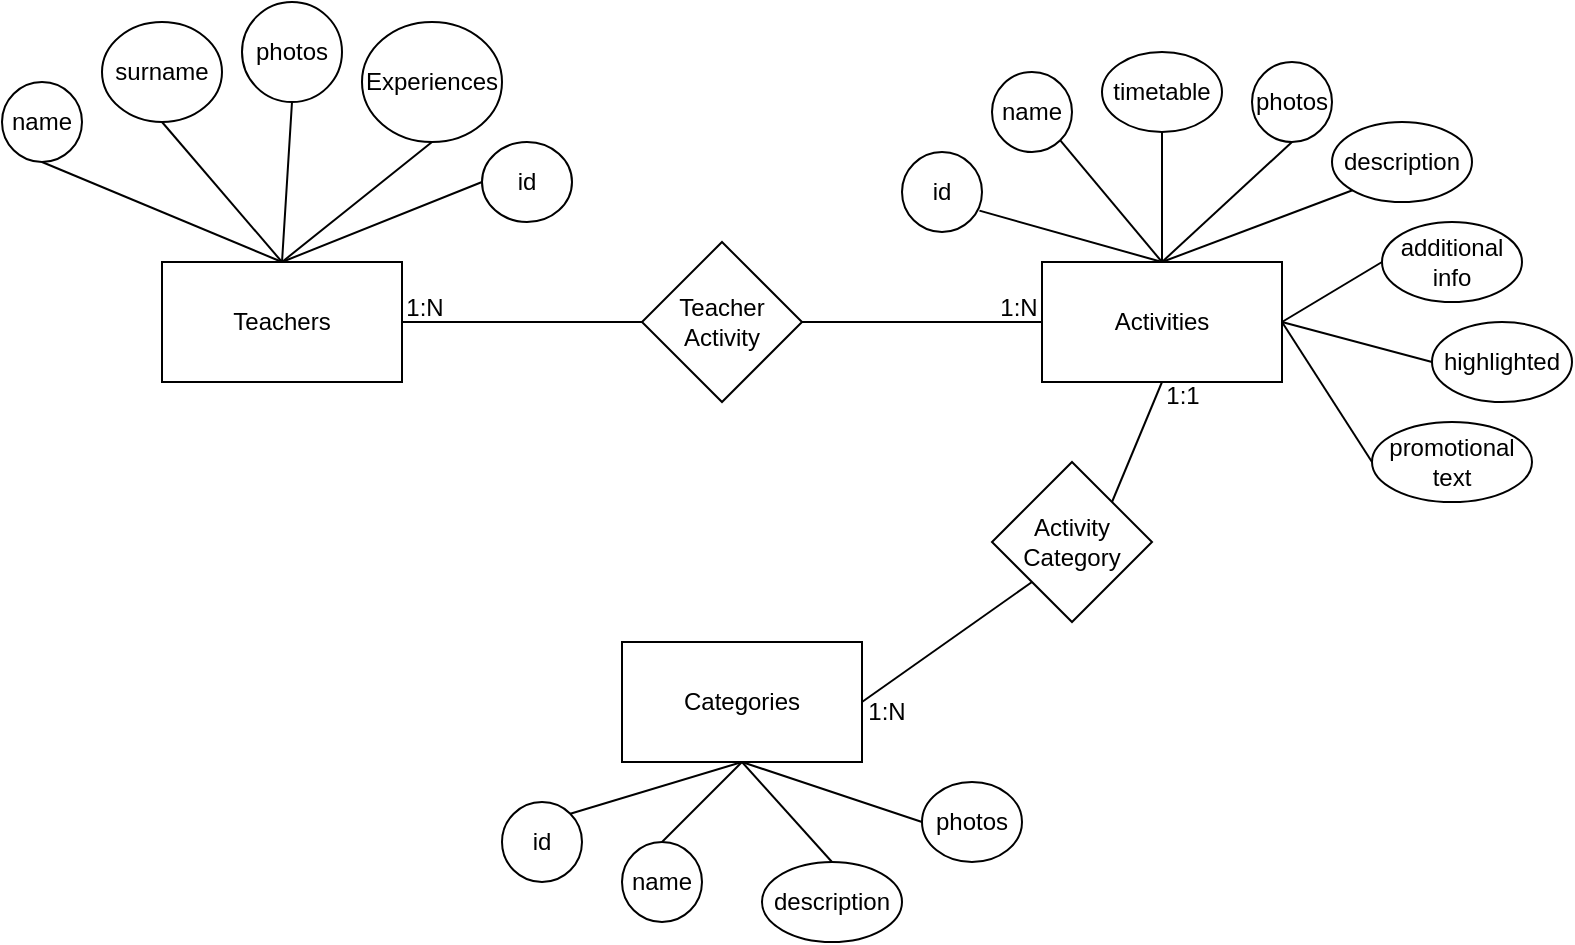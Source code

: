 <mxfile version="26.2.2">
  <diagram id="R2lEEEUBdFMjLlhIrx00" name="Page-1">
    <mxGraphModel dx="1027" dy="516" grid="1" gridSize="10" guides="1" tooltips="1" connect="1" arrows="1" fold="1" page="1" pageScale="1" pageWidth="850" pageHeight="1100" math="0" shadow="0" extFonts="Permanent Marker^https://fonts.googleapis.com/css?family=Permanent+Marker">
      <root>
        <mxCell id="0" />
        <mxCell id="1" parent="0" />
        <mxCell id="-WGrOQ5jGQ6HtvXAm8pc-1" value="Teachers" style="rounded=0;whiteSpace=wrap;html=1;" parent="1" vertex="1">
          <mxGeometry x="90" y="140" width="120" height="60" as="geometry" />
        </mxCell>
        <mxCell id="-WGrOQ5jGQ6HtvXAm8pc-2" value="Activities" style="rounded=0;whiteSpace=wrap;html=1;" parent="1" vertex="1">
          <mxGeometry x="530" y="140" width="120" height="60" as="geometry" />
        </mxCell>
        <mxCell id="-WGrOQ5jGQ6HtvXAm8pc-3" value="Categories" style="rounded=0;whiteSpace=wrap;html=1;" parent="1" vertex="1">
          <mxGeometry x="320" y="330" width="120" height="60" as="geometry" />
        </mxCell>
        <mxCell id="-WGrOQ5jGQ6HtvXAm8pc-4" value="photos" style="ellipse;whiteSpace=wrap;html=1;" parent="1" vertex="1">
          <mxGeometry x="130" y="10" width="50" height="50" as="geometry" />
        </mxCell>
        <mxCell id="-WGrOQ5jGQ6HtvXAm8pc-5" value="name" style="ellipse;whiteSpace=wrap;html=1;" parent="1" vertex="1">
          <mxGeometry x="10" y="50" width="40" height="40" as="geometry" />
        </mxCell>
        <mxCell id="-WGrOQ5jGQ6HtvXAm8pc-6" value="surname" style="ellipse;whiteSpace=wrap;html=1;" parent="1" vertex="1">
          <mxGeometry x="60" y="20" width="60" height="50" as="geometry" />
        </mxCell>
        <mxCell id="-WGrOQ5jGQ6HtvXAm8pc-7" value="Experiences" style="ellipse;whiteSpace=wrap;html=1;" parent="1" vertex="1">
          <mxGeometry x="190" y="20" width="70" height="60" as="geometry" />
        </mxCell>
        <mxCell id="-WGrOQ5jGQ6HtvXAm8pc-9" value="" style="endArrow=none;html=1;rounded=0;entryX=0.5;entryY=1;entryDx=0;entryDy=0;exitX=0.5;exitY=0;exitDx=0;exitDy=0;" parent="1" source="-WGrOQ5jGQ6HtvXAm8pc-1" target="-WGrOQ5jGQ6HtvXAm8pc-5" edge="1">
          <mxGeometry width="50" height="50" relative="1" as="geometry">
            <mxPoint x="40" y="150" as="sourcePoint" />
            <mxPoint x="90" y="100" as="targetPoint" />
          </mxGeometry>
        </mxCell>
        <mxCell id="-WGrOQ5jGQ6HtvXAm8pc-10" value="" style="endArrow=none;html=1;rounded=0;entryX=0.5;entryY=1;entryDx=0;entryDy=0;exitX=0.5;exitY=0;exitDx=0;exitDy=0;" parent="1" source="-WGrOQ5jGQ6HtvXAm8pc-1" target="-WGrOQ5jGQ6HtvXAm8pc-6" edge="1">
          <mxGeometry width="50" height="50" relative="1" as="geometry">
            <mxPoint x="160" y="150" as="sourcePoint" />
            <mxPoint x="60" y="100" as="targetPoint" />
          </mxGeometry>
        </mxCell>
        <mxCell id="-WGrOQ5jGQ6HtvXAm8pc-11" value="" style="endArrow=none;html=1;rounded=0;entryX=0.5;entryY=1;entryDx=0;entryDy=0;exitX=0.5;exitY=0;exitDx=0;exitDy=0;" parent="1" source="-WGrOQ5jGQ6HtvXAm8pc-1" target="-WGrOQ5jGQ6HtvXAm8pc-4" edge="1">
          <mxGeometry width="50" height="50" relative="1" as="geometry">
            <mxPoint x="170" y="160" as="sourcePoint" />
            <mxPoint x="70" y="110" as="targetPoint" />
          </mxGeometry>
        </mxCell>
        <mxCell id="-WGrOQ5jGQ6HtvXAm8pc-12" value="" style="endArrow=none;html=1;rounded=0;entryX=0.5;entryY=1;entryDx=0;entryDy=0;exitX=0.5;exitY=0;exitDx=0;exitDy=0;" parent="1" source="-WGrOQ5jGQ6HtvXAm8pc-1" target="-WGrOQ5jGQ6HtvXAm8pc-7" edge="1">
          <mxGeometry width="50" height="50" relative="1" as="geometry">
            <mxPoint x="180" y="170" as="sourcePoint" />
            <mxPoint x="80" y="120" as="targetPoint" />
          </mxGeometry>
        </mxCell>
        <mxCell id="-WGrOQ5jGQ6HtvXAm8pc-13" value="id" style="ellipse;whiteSpace=wrap;html=1;" parent="1" vertex="1">
          <mxGeometry x="250" y="80" width="45" height="40" as="geometry" />
        </mxCell>
        <mxCell id="-WGrOQ5jGQ6HtvXAm8pc-14" value="" style="endArrow=none;html=1;rounded=0;entryX=0;entryY=0.5;entryDx=0;entryDy=0;exitX=0.5;exitY=0;exitDx=0;exitDy=0;" parent="1" source="-WGrOQ5jGQ6HtvXAm8pc-1" target="-WGrOQ5jGQ6HtvXAm8pc-13" edge="1">
          <mxGeometry width="50" height="50" relative="1" as="geometry">
            <mxPoint x="160" y="150" as="sourcePoint" />
            <mxPoint x="275" y="80" as="targetPoint" />
          </mxGeometry>
        </mxCell>
        <mxCell id="-WGrOQ5jGQ6HtvXAm8pc-16" value="id" style="ellipse;whiteSpace=wrap;html=1;" parent="1" vertex="1">
          <mxGeometry x="460" y="85" width="40" height="40" as="geometry" />
        </mxCell>
        <mxCell id="-WGrOQ5jGQ6HtvXAm8pc-17" value="name" style="ellipse;whiteSpace=wrap;html=1;" parent="1" vertex="1">
          <mxGeometry x="505" y="45" width="40" height="40" as="geometry" />
        </mxCell>
        <mxCell id="-WGrOQ5jGQ6HtvXAm8pc-18" value="timetable" style="ellipse;whiteSpace=wrap;html=1;" parent="1" vertex="1">
          <mxGeometry x="560" y="35" width="60" height="40" as="geometry" />
        </mxCell>
        <mxCell id="-WGrOQ5jGQ6HtvXAm8pc-19" value="description" style="ellipse;whiteSpace=wrap;html=1;" parent="1" vertex="1">
          <mxGeometry x="675" y="70" width="70" height="40" as="geometry" />
        </mxCell>
        <mxCell id="-WGrOQ5jGQ6HtvXAm8pc-20" value="photos" style="ellipse;whiteSpace=wrap;html=1;" parent="1" vertex="1">
          <mxGeometry x="635" y="40" width="40" height="40" as="geometry" />
        </mxCell>
        <mxCell id="-WGrOQ5jGQ6HtvXAm8pc-21" value="additional&lt;div&gt;info&lt;/div&gt;" style="ellipse;whiteSpace=wrap;html=1;" parent="1" vertex="1">
          <mxGeometry x="700" y="120" width="70" height="40" as="geometry" />
        </mxCell>
        <mxCell id="-WGrOQ5jGQ6HtvXAm8pc-22" value="highlighted" style="ellipse;whiteSpace=wrap;html=1;" parent="1" vertex="1">
          <mxGeometry x="725" y="170" width="70" height="40" as="geometry" />
        </mxCell>
        <mxCell id="-WGrOQ5jGQ6HtvXAm8pc-24" value="promotional&lt;div&gt;text&lt;/div&gt;" style="ellipse;whiteSpace=wrap;html=1;" parent="1" vertex="1">
          <mxGeometry x="695" y="220" width="80" height="40" as="geometry" />
        </mxCell>
        <mxCell id="-WGrOQ5jGQ6HtvXAm8pc-25" value="id" style="ellipse;whiteSpace=wrap;html=1;" parent="1" vertex="1">
          <mxGeometry x="260" y="410" width="40" height="40" as="geometry" />
        </mxCell>
        <mxCell id="-WGrOQ5jGQ6HtvXAm8pc-26" value="name" style="ellipse;whiteSpace=wrap;html=1;" parent="1" vertex="1">
          <mxGeometry x="320" y="430" width="40" height="40" as="geometry" />
        </mxCell>
        <mxCell id="-WGrOQ5jGQ6HtvXAm8pc-27" value="description" style="ellipse;whiteSpace=wrap;html=1;" parent="1" vertex="1">
          <mxGeometry x="390" y="440" width="70" height="40" as="geometry" />
        </mxCell>
        <mxCell id="-WGrOQ5jGQ6HtvXAm8pc-28" value="photos" style="ellipse;whiteSpace=wrap;html=1;" parent="1" vertex="1">
          <mxGeometry x="470" y="400" width="50" height="40" as="geometry" />
        </mxCell>
        <mxCell id="-WGrOQ5jGQ6HtvXAm8pc-29" value="Teacher&lt;div&gt;Activity&lt;/div&gt;" style="rhombus;whiteSpace=wrap;html=1;" parent="1" vertex="1">
          <mxGeometry x="330" y="130" width="80" height="80" as="geometry" />
        </mxCell>
        <mxCell id="-WGrOQ5jGQ6HtvXAm8pc-31" value="Activity&lt;div&gt;Category&lt;/div&gt;" style="rhombus;whiteSpace=wrap;html=1;" parent="1" vertex="1">
          <mxGeometry x="505" y="240" width="80" height="80" as="geometry" />
        </mxCell>
        <mxCell id="-WGrOQ5jGQ6HtvXAm8pc-33" value="" style="endArrow=none;html=1;rounded=0;entryX=0;entryY=0.5;entryDx=0;entryDy=0;exitX=1;exitY=0.5;exitDx=0;exitDy=0;" parent="1" source="-WGrOQ5jGQ6HtvXAm8pc-1" target="-WGrOQ5jGQ6HtvXAm8pc-29" edge="1">
          <mxGeometry width="50" height="50" relative="1" as="geometry">
            <mxPoint x="160" y="150" as="sourcePoint" />
            <mxPoint x="165" y="70" as="targetPoint" />
          </mxGeometry>
        </mxCell>
        <mxCell id="-WGrOQ5jGQ6HtvXAm8pc-34" value="" style="endArrow=none;html=1;rounded=0;entryX=0;entryY=0.5;entryDx=0;entryDy=0;exitX=1;exitY=0.5;exitDx=0;exitDy=0;" parent="1" source="-WGrOQ5jGQ6HtvXAm8pc-29" target="-WGrOQ5jGQ6HtvXAm8pc-2" edge="1">
          <mxGeometry width="50" height="50" relative="1" as="geometry">
            <mxPoint x="430" y="190" as="sourcePoint" />
            <mxPoint x="340" y="180" as="targetPoint" />
          </mxGeometry>
        </mxCell>
        <mxCell id="-WGrOQ5jGQ6HtvXAm8pc-35" value="" style="endArrow=none;html=1;rounded=0;entryX=0.5;entryY=1;entryDx=0;entryDy=0;exitX=1;exitY=0;exitDx=0;exitDy=0;" parent="1" source="-WGrOQ5jGQ6HtvXAm8pc-31" target="-WGrOQ5jGQ6HtvXAm8pc-2" edge="1">
          <mxGeometry width="50" height="50" relative="1" as="geometry">
            <mxPoint x="420" y="180" as="sourcePoint" />
            <mxPoint x="540" y="180" as="targetPoint" />
          </mxGeometry>
        </mxCell>
        <mxCell id="-WGrOQ5jGQ6HtvXAm8pc-36" value="" style="endArrow=none;html=1;rounded=0;entryX=0;entryY=1;entryDx=0;entryDy=0;exitX=1;exitY=0.5;exitDx=0;exitDy=0;" parent="1" source="-WGrOQ5jGQ6HtvXAm8pc-3" target="-WGrOQ5jGQ6HtvXAm8pc-31" edge="1">
          <mxGeometry width="50" height="50" relative="1" as="geometry">
            <mxPoint x="430" y="190" as="sourcePoint" />
            <mxPoint x="550" y="190" as="targetPoint" />
          </mxGeometry>
        </mxCell>
        <mxCell id="-WGrOQ5jGQ6HtvXAm8pc-37" value="" style="endArrow=none;html=1;rounded=0;entryX=0.5;entryY=0;entryDx=0;entryDy=0;exitX=0.968;exitY=0.733;exitDx=0;exitDy=0;exitPerimeter=0;" parent="1" source="-WGrOQ5jGQ6HtvXAm8pc-16" target="-WGrOQ5jGQ6HtvXAm8pc-2" edge="1">
          <mxGeometry width="50" height="50" relative="1" as="geometry">
            <mxPoint x="440" y="200" as="sourcePoint" />
            <mxPoint x="560" y="200" as="targetPoint" />
          </mxGeometry>
        </mxCell>
        <mxCell id="-WGrOQ5jGQ6HtvXAm8pc-38" value="" style="endArrow=none;html=1;rounded=0;entryX=0.5;entryY=0;entryDx=0;entryDy=0;exitX=1;exitY=1;exitDx=0;exitDy=0;" parent="1" source="-WGrOQ5jGQ6HtvXAm8pc-17" target="-WGrOQ5jGQ6HtvXAm8pc-2" edge="1">
          <mxGeometry width="50" height="50" relative="1" as="geometry">
            <mxPoint x="450" y="210" as="sourcePoint" />
            <mxPoint x="570" y="210" as="targetPoint" />
          </mxGeometry>
        </mxCell>
        <mxCell id="-WGrOQ5jGQ6HtvXAm8pc-39" value="" style="endArrow=none;html=1;rounded=0;entryX=0.5;entryY=0;entryDx=0;entryDy=0;exitX=0.5;exitY=1;exitDx=0;exitDy=0;" parent="1" source="-WGrOQ5jGQ6HtvXAm8pc-18" target="-WGrOQ5jGQ6HtvXAm8pc-2" edge="1">
          <mxGeometry width="50" height="50" relative="1" as="geometry">
            <mxPoint x="460" y="220" as="sourcePoint" />
            <mxPoint x="580" y="220" as="targetPoint" />
          </mxGeometry>
        </mxCell>
        <mxCell id="-WGrOQ5jGQ6HtvXAm8pc-40" value="" style="endArrow=none;html=1;rounded=0;entryX=0.5;entryY=0;entryDx=0;entryDy=0;exitX=0.5;exitY=1;exitDx=0;exitDy=0;" parent="1" source="-WGrOQ5jGQ6HtvXAm8pc-20" target="-WGrOQ5jGQ6HtvXAm8pc-2" edge="1">
          <mxGeometry width="50" height="50" relative="1" as="geometry">
            <mxPoint x="470" y="230" as="sourcePoint" />
            <mxPoint x="590" y="230" as="targetPoint" />
          </mxGeometry>
        </mxCell>
        <mxCell id="-WGrOQ5jGQ6HtvXAm8pc-41" value="" style="endArrow=none;html=1;rounded=0;entryX=0.5;entryY=0;entryDx=0;entryDy=0;exitX=0;exitY=1;exitDx=0;exitDy=0;" parent="1" source="-WGrOQ5jGQ6HtvXAm8pc-19" target="-WGrOQ5jGQ6HtvXAm8pc-2" edge="1">
          <mxGeometry width="50" height="50" relative="1" as="geometry">
            <mxPoint x="480" y="240" as="sourcePoint" />
            <mxPoint x="600" y="240" as="targetPoint" />
          </mxGeometry>
        </mxCell>
        <mxCell id="-WGrOQ5jGQ6HtvXAm8pc-42" value="" style="endArrow=none;html=1;rounded=0;entryX=1;entryY=0.5;entryDx=0;entryDy=0;exitX=0;exitY=0.5;exitDx=0;exitDy=0;" parent="1" source="-WGrOQ5jGQ6HtvXAm8pc-21" target="-WGrOQ5jGQ6HtvXAm8pc-2" edge="1">
          <mxGeometry width="50" height="50" relative="1" as="geometry">
            <mxPoint x="490" y="250" as="sourcePoint" />
            <mxPoint x="610" y="250" as="targetPoint" />
          </mxGeometry>
        </mxCell>
        <mxCell id="-WGrOQ5jGQ6HtvXAm8pc-43" value="" style="endArrow=none;html=1;rounded=0;entryX=1;entryY=0.5;entryDx=0;entryDy=0;exitX=0;exitY=0.5;exitDx=0;exitDy=0;" parent="1" source="-WGrOQ5jGQ6HtvXAm8pc-22" target="-WGrOQ5jGQ6HtvXAm8pc-2" edge="1">
          <mxGeometry width="50" height="50" relative="1" as="geometry">
            <mxPoint x="500" y="260" as="sourcePoint" />
            <mxPoint x="620" y="260" as="targetPoint" />
          </mxGeometry>
        </mxCell>
        <mxCell id="-WGrOQ5jGQ6HtvXAm8pc-44" value="" style="endArrow=none;html=1;rounded=0;entryX=0;entryY=0.5;entryDx=0;entryDy=0;exitX=1;exitY=0.5;exitDx=0;exitDy=0;" parent="1" source="-WGrOQ5jGQ6HtvXAm8pc-2" target="-WGrOQ5jGQ6HtvXAm8pc-24" edge="1">
          <mxGeometry width="50" height="50" relative="1" as="geometry">
            <mxPoint x="660" y="210" as="sourcePoint" />
            <mxPoint x="630" y="270" as="targetPoint" />
          </mxGeometry>
        </mxCell>
        <mxCell id="-WGrOQ5jGQ6HtvXAm8pc-45" value="" style="endArrow=none;html=1;rounded=0;entryX=0.5;entryY=1;entryDx=0;entryDy=0;exitX=1;exitY=0;exitDx=0;exitDy=0;" parent="1" source="-WGrOQ5jGQ6HtvXAm8pc-25" target="-WGrOQ5jGQ6HtvXAm8pc-3" edge="1">
          <mxGeometry width="50" height="50" relative="1" as="geometry">
            <mxPoint x="450" y="370" as="sourcePoint" />
            <mxPoint x="535" y="310" as="targetPoint" />
          </mxGeometry>
        </mxCell>
        <mxCell id="-WGrOQ5jGQ6HtvXAm8pc-46" value="" style="endArrow=none;html=1;rounded=0;entryX=0.5;entryY=1;entryDx=0;entryDy=0;exitX=0.5;exitY=0;exitDx=0;exitDy=0;" parent="1" source="-WGrOQ5jGQ6HtvXAm8pc-26" target="-WGrOQ5jGQ6HtvXAm8pc-3" edge="1">
          <mxGeometry width="50" height="50" relative="1" as="geometry">
            <mxPoint x="435" y="410" as="sourcePoint" />
            <mxPoint x="520" y="350" as="targetPoint" />
          </mxGeometry>
        </mxCell>
        <mxCell id="-WGrOQ5jGQ6HtvXAm8pc-47" value="" style="endArrow=none;html=1;rounded=0;entryX=0.5;entryY=1;entryDx=0;entryDy=0;exitX=0.5;exitY=0;exitDx=0;exitDy=0;" parent="1" source="-WGrOQ5jGQ6HtvXAm8pc-27" target="-WGrOQ5jGQ6HtvXAm8pc-3" edge="1">
          <mxGeometry width="50" height="50" relative="1" as="geometry">
            <mxPoint x="470" y="390" as="sourcePoint" />
            <mxPoint x="555" y="330" as="targetPoint" />
          </mxGeometry>
        </mxCell>
        <mxCell id="-WGrOQ5jGQ6HtvXAm8pc-48" value="" style="endArrow=none;html=1;rounded=0;entryX=0.5;entryY=1;entryDx=0;entryDy=0;exitX=0;exitY=0.5;exitDx=0;exitDy=0;" parent="1" source="-WGrOQ5jGQ6HtvXAm8pc-28" target="-WGrOQ5jGQ6HtvXAm8pc-3" edge="1">
          <mxGeometry width="50" height="50" relative="1" as="geometry">
            <mxPoint x="480" y="400" as="sourcePoint" />
            <mxPoint x="565" y="340" as="targetPoint" />
          </mxGeometry>
        </mxCell>
        <mxCell id="PrQCR9BhIxBd7VjD3M1w-1" value="1:N" style="text;html=1;align=center;verticalAlign=middle;resizable=0;points=[];autosize=1;strokeColor=none;fillColor=none;" vertex="1" parent="1">
          <mxGeometry x="201" y="148" width="40" height="30" as="geometry" />
        </mxCell>
        <mxCell id="PrQCR9BhIxBd7VjD3M1w-2" value="1:N" style="text;html=1;align=center;verticalAlign=middle;resizable=0;points=[];autosize=1;strokeColor=none;fillColor=none;" vertex="1" parent="1">
          <mxGeometry x="498" y="148" width="40" height="30" as="geometry" />
        </mxCell>
        <mxCell id="PrQCR9BhIxBd7VjD3M1w-3" value="1:1" style="text;html=1;align=center;verticalAlign=middle;resizable=0;points=[];autosize=1;strokeColor=none;fillColor=none;" vertex="1" parent="1">
          <mxGeometry x="580" y="192" width="40" height="30" as="geometry" />
        </mxCell>
        <mxCell id="PrQCR9BhIxBd7VjD3M1w-4" value="1:N" style="text;html=1;align=center;verticalAlign=middle;resizable=0;points=[];autosize=1;strokeColor=none;fillColor=none;" vertex="1" parent="1">
          <mxGeometry x="432" y="350" width="40" height="30" as="geometry" />
        </mxCell>
      </root>
    </mxGraphModel>
  </diagram>
</mxfile>

